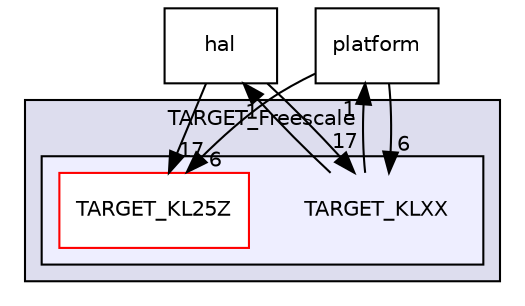 digraph "Squareroot/mbed/TARGET_KL25Z/TARGET_Freescale/TARGET_KLXX" {
  compound=true
  node [ fontsize="10", fontname="Helvetica"];
  edge [ labelfontsize="10", labelfontname="Helvetica"];
  subgraph clusterdir_895c3fbac144c5030a8e5462c6ec275f {
    graph [ bgcolor="#ddddee", pencolor="black", label="TARGET_Freescale" fontname="Helvetica", fontsize="10", URL="dir_895c3fbac144c5030a8e5462c6ec275f.html"]
  subgraph clusterdir_ab18fa9e806e65aae40a8d9d52e4a4ae {
    graph [ bgcolor="#eeeeff", pencolor="black", label="" URL="dir_ab18fa9e806e65aae40a8d9d52e4a4ae.html"];
    dir_ab18fa9e806e65aae40a8d9d52e4a4ae [shape=plaintext label="TARGET_KLXX"];
  dir_0033a9e5d8300059f6ba0f97d9e2b4a4 [shape=box label="TARGET_KL25Z" fillcolor="white" style="filled" color="red" URL="dir_0033a9e5d8300059f6ba0f97d9e2b4a4.html"];
  }
  }
  dir_0dfffb062590ee4db0864fa771b2fa3a [shape=box label="hal" URL="dir_0dfffb062590ee4db0864fa771b2fa3a.html"];
  dir_b57e2541999dc11a687281c1be6bdbb0 [shape=box label="platform" URL="dir_b57e2541999dc11a687281c1be6bdbb0.html"];
  dir_0dfffb062590ee4db0864fa771b2fa3a->dir_0033a9e5d8300059f6ba0f97d9e2b4a4 [headlabel="17", labeldistance=1.5 headhref="dir_000004_000009.html"];
  dir_0dfffb062590ee4db0864fa771b2fa3a->dir_ab18fa9e806e65aae40a8d9d52e4a4ae [headlabel="17", labeldistance=1.5 headhref="dir_000004_000008.html"];
  dir_ab18fa9e806e65aae40a8d9d52e4a4ae->dir_0dfffb062590ee4db0864fa771b2fa3a [headlabel="1", labeldistance=1.5 headhref="dir_000008_000004.html"];
  dir_ab18fa9e806e65aae40a8d9d52e4a4ae->dir_b57e2541999dc11a687281c1be6bdbb0 [headlabel="1", labeldistance=1.5 headhref="dir_000008_000005.html"];
  dir_b57e2541999dc11a687281c1be6bdbb0->dir_0033a9e5d8300059f6ba0f97d9e2b4a4 [headlabel="6", labeldistance=1.5 headhref="dir_000005_000009.html"];
  dir_b57e2541999dc11a687281c1be6bdbb0->dir_ab18fa9e806e65aae40a8d9d52e4a4ae [headlabel="6", labeldistance=1.5 headhref="dir_000005_000008.html"];
}
